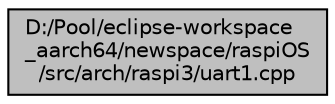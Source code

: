 digraph "D:/Pool/eclipse-workspace_aarch64/newspace/raspiOS/src/arch/raspi3/uart1.cpp"
{
  edge [fontname="Helvetica",fontsize="10",labelfontname="Helvetica",labelfontsize="10"];
  node [fontname="Helvetica",fontsize="10",shape=record];
  Node3139 [label="D:/Pool/eclipse-workspace\l_aarch64/newspace/raspiOS\l/src/arch/raspi3/uart1.cpp",height=0.2,width=0.4,color="black", fillcolor="grey75", style="filled", fontcolor="black"];
}
